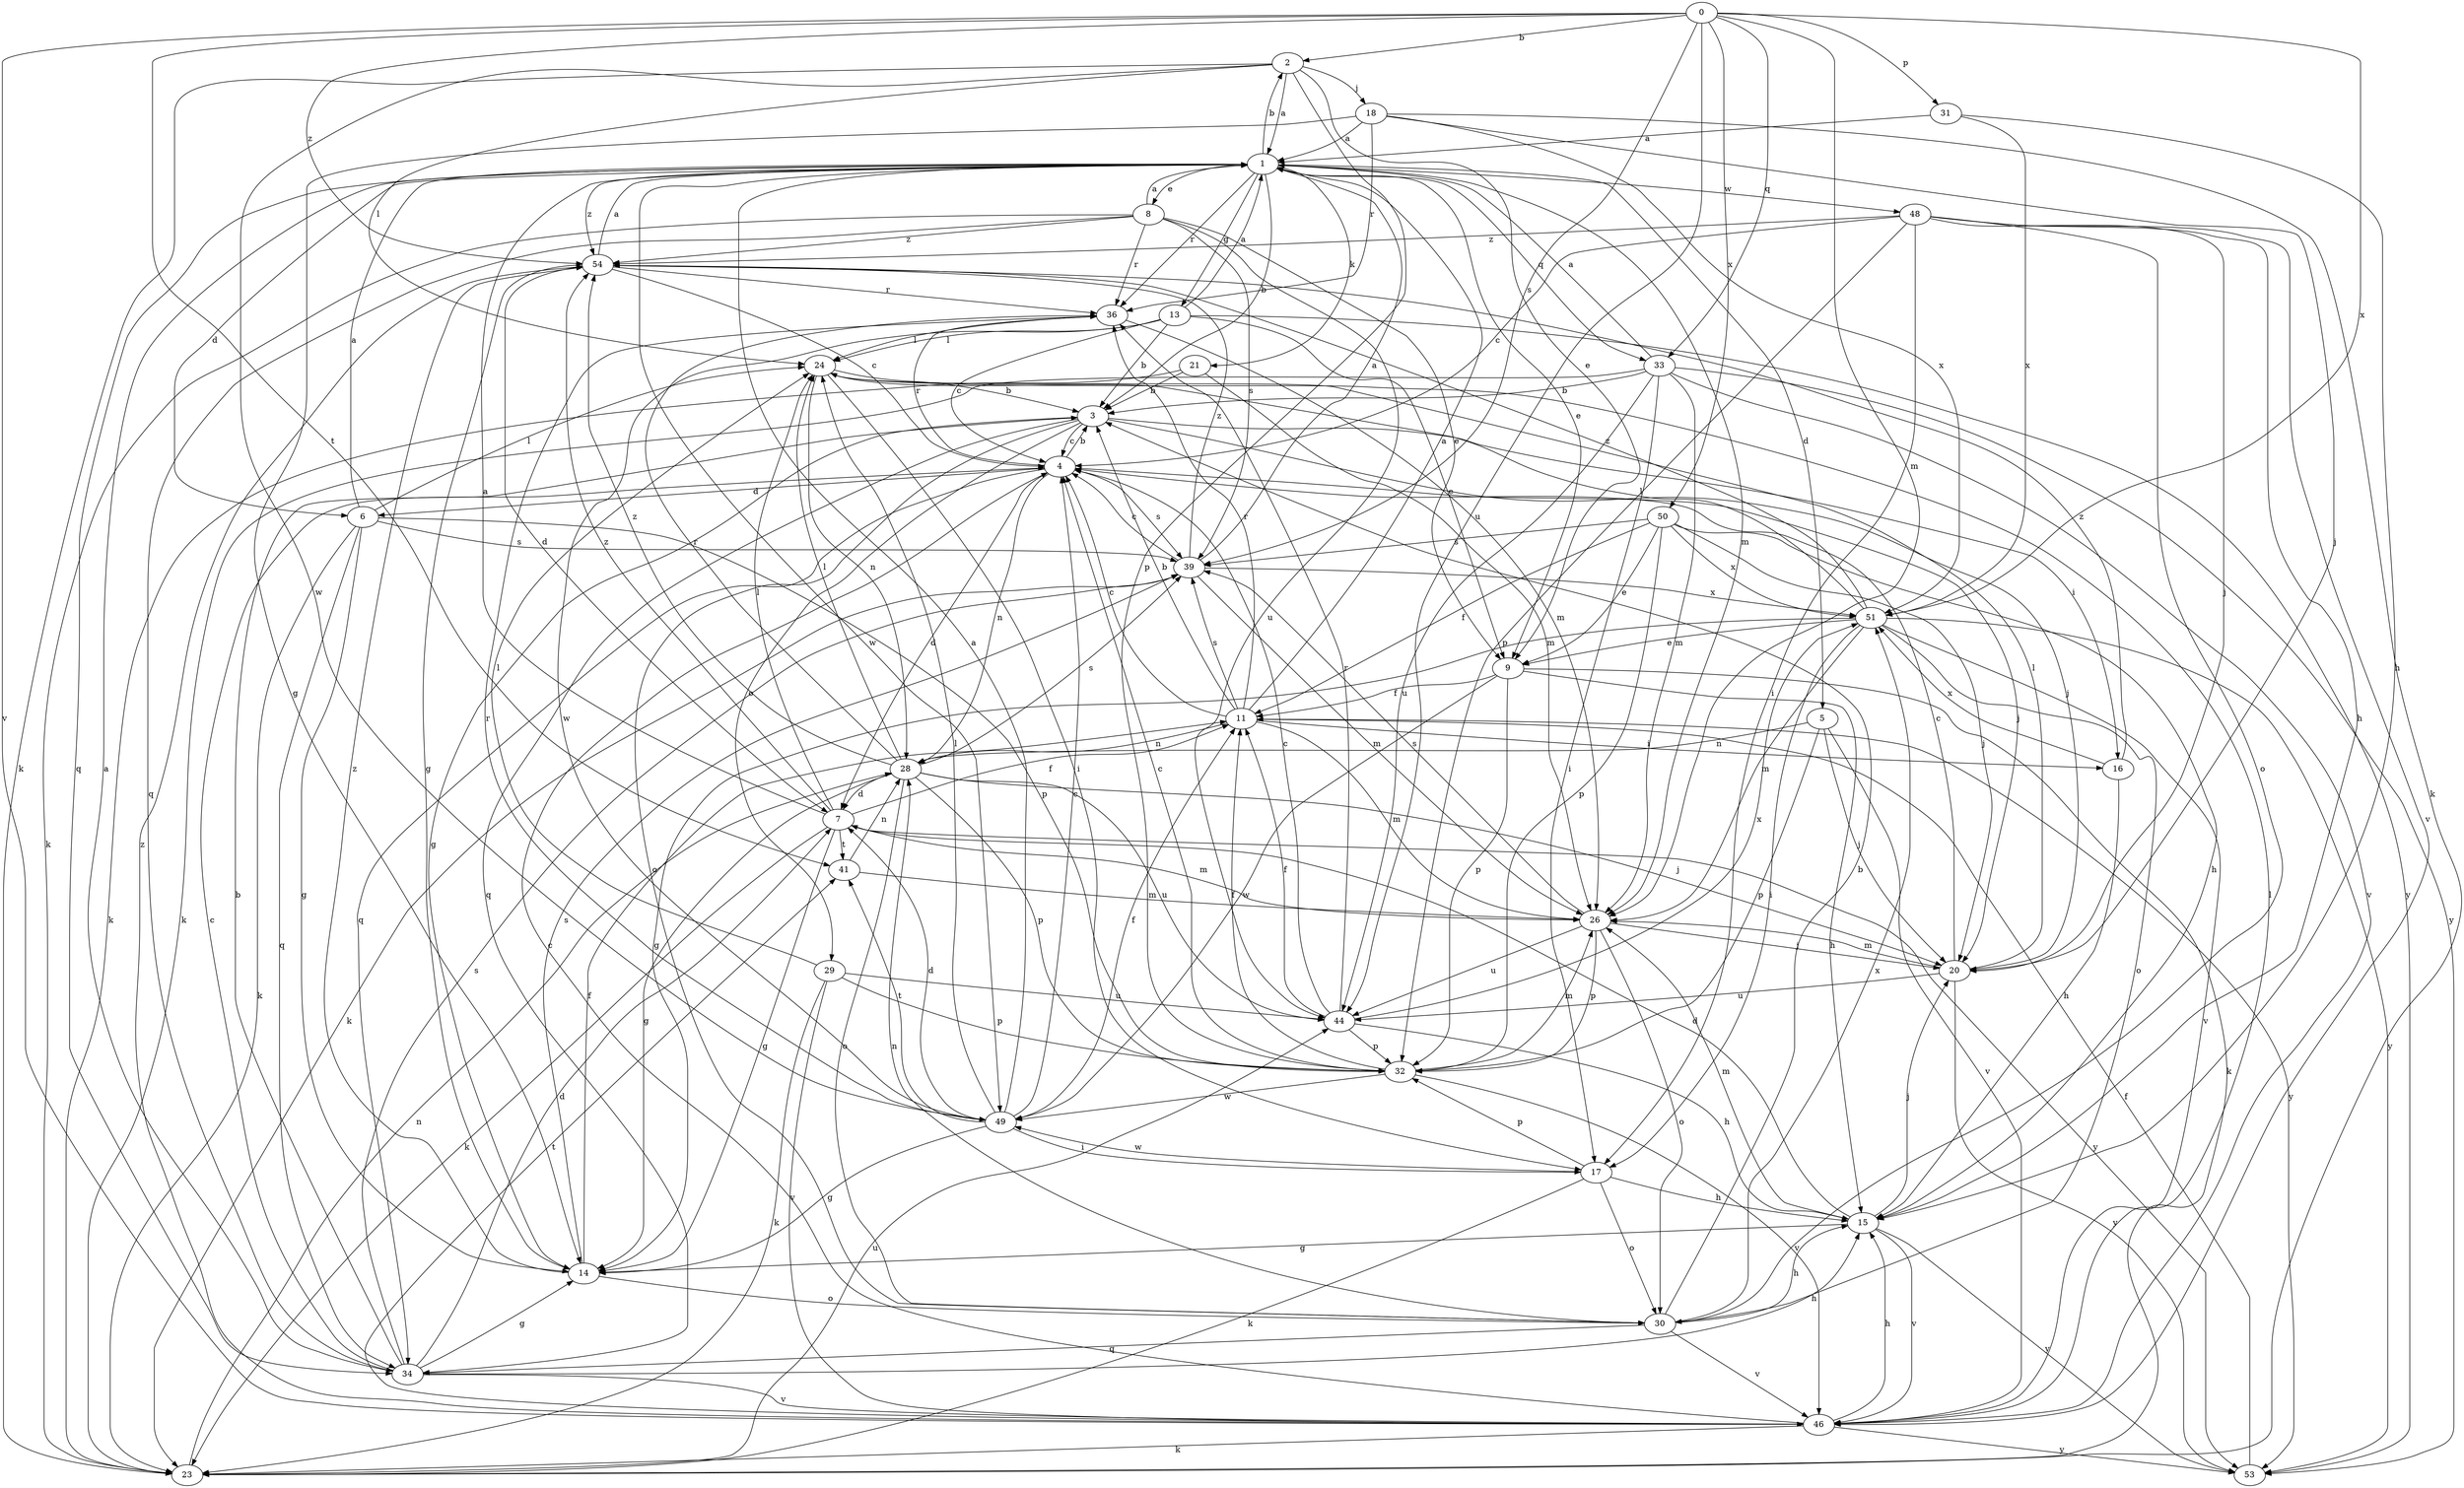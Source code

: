 strict digraph  {
0;
1;
2;
3;
4;
5;
6;
7;
8;
9;
11;
13;
14;
15;
16;
17;
18;
20;
21;
23;
24;
26;
28;
29;
30;
31;
32;
33;
34;
36;
39;
41;
44;
46;
48;
49;
50;
51;
53;
54;
0 -> 2  [label=b];
0 -> 26  [label=m];
0 -> 31  [label=p];
0 -> 33  [label=q];
0 -> 39  [label=s];
0 -> 41  [label=t];
0 -> 44  [label=u];
0 -> 46  [label=v];
0 -> 50  [label=x];
0 -> 51  [label=x];
0 -> 54  [label=z];
1 -> 2  [label=b];
1 -> 3  [label=b];
1 -> 5  [label=d];
1 -> 6  [label=d];
1 -> 8  [label=e];
1 -> 9  [label=e];
1 -> 13  [label=g];
1 -> 21  [label=k];
1 -> 26  [label=m];
1 -> 33  [label=q];
1 -> 34  [label=q];
1 -> 36  [label=r];
1 -> 48  [label=w];
1 -> 49  [label=w];
1 -> 54  [label=z];
2 -> 1  [label=a];
2 -> 9  [label=e];
2 -> 18  [label=j];
2 -> 23  [label=k];
2 -> 24  [label=l];
2 -> 32  [label=p];
2 -> 49  [label=w];
3 -> 4  [label=c];
3 -> 14  [label=g];
3 -> 16  [label=i];
3 -> 20  [label=j];
3 -> 29  [label=o];
3 -> 30  [label=o];
3 -> 34  [label=q];
4 -> 3  [label=b];
4 -> 6  [label=d];
4 -> 7  [label=d];
4 -> 20  [label=j];
4 -> 28  [label=n];
4 -> 34  [label=q];
4 -> 36  [label=r];
4 -> 39  [label=s];
5 -> 20  [label=j];
5 -> 28  [label=n];
5 -> 32  [label=p];
5 -> 46  [label=v];
6 -> 1  [label=a];
6 -> 14  [label=g];
6 -> 23  [label=k];
6 -> 24  [label=l];
6 -> 32  [label=p];
6 -> 34  [label=q];
6 -> 39  [label=s];
7 -> 1  [label=a];
7 -> 11  [label=f];
7 -> 14  [label=g];
7 -> 23  [label=k];
7 -> 24  [label=l];
7 -> 26  [label=m];
7 -> 41  [label=t];
7 -> 53  [label=y];
7 -> 54  [label=z];
8 -> 1  [label=a];
8 -> 9  [label=e];
8 -> 23  [label=k];
8 -> 34  [label=q];
8 -> 36  [label=r];
8 -> 39  [label=s];
8 -> 44  [label=u];
8 -> 54  [label=z];
9 -> 11  [label=f];
9 -> 15  [label=h];
9 -> 23  [label=k];
9 -> 32  [label=p];
9 -> 49  [label=w];
11 -> 1  [label=a];
11 -> 3  [label=b];
11 -> 4  [label=c];
11 -> 16  [label=i];
11 -> 26  [label=m];
11 -> 28  [label=n];
11 -> 36  [label=r];
11 -> 39  [label=s];
11 -> 53  [label=y];
13 -> 1  [label=a];
13 -> 3  [label=b];
13 -> 4  [label=c];
13 -> 9  [label=e];
13 -> 24  [label=l];
13 -> 49  [label=w];
13 -> 53  [label=y];
14 -> 11  [label=f];
14 -> 30  [label=o];
14 -> 39  [label=s];
14 -> 54  [label=z];
15 -> 7  [label=d];
15 -> 14  [label=g];
15 -> 20  [label=j];
15 -> 26  [label=m];
15 -> 46  [label=v];
15 -> 53  [label=y];
16 -> 15  [label=h];
16 -> 51  [label=x];
16 -> 54  [label=z];
17 -> 15  [label=h];
17 -> 23  [label=k];
17 -> 30  [label=o];
17 -> 32  [label=p];
17 -> 49  [label=w];
18 -> 1  [label=a];
18 -> 14  [label=g];
18 -> 20  [label=j];
18 -> 23  [label=k];
18 -> 36  [label=r];
18 -> 51  [label=x];
20 -> 4  [label=c];
20 -> 24  [label=l];
20 -> 26  [label=m];
20 -> 44  [label=u];
20 -> 53  [label=y];
21 -> 3  [label=b];
21 -> 23  [label=k];
21 -> 26  [label=m];
23 -> 28  [label=n];
23 -> 44  [label=u];
24 -> 3  [label=b];
24 -> 17  [label=i];
24 -> 28  [label=n];
26 -> 20  [label=j];
26 -> 30  [label=o];
26 -> 32  [label=p];
26 -> 39  [label=s];
26 -> 44  [label=u];
28 -> 7  [label=d];
28 -> 14  [label=g];
28 -> 20  [label=j];
28 -> 24  [label=l];
28 -> 30  [label=o];
28 -> 32  [label=p];
28 -> 36  [label=r];
28 -> 39  [label=s];
28 -> 44  [label=u];
28 -> 54  [label=z];
29 -> 23  [label=k];
29 -> 24  [label=l];
29 -> 32  [label=p];
29 -> 44  [label=u];
29 -> 46  [label=v];
30 -> 3  [label=b];
30 -> 15  [label=h];
30 -> 28  [label=n];
30 -> 34  [label=q];
30 -> 46  [label=v];
30 -> 51  [label=x];
31 -> 1  [label=a];
31 -> 15  [label=h];
31 -> 51  [label=x];
32 -> 4  [label=c];
32 -> 11  [label=f];
32 -> 26  [label=m];
32 -> 46  [label=v];
32 -> 49  [label=w];
33 -> 1  [label=a];
33 -> 3  [label=b];
33 -> 17  [label=i];
33 -> 23  [label=k];
33 -> 26  [label=m];
33 -> 44  [label=u];
33 -> 46  [label=v];
33 -> 53  [label=y];
34 -> 1  [label=a];
34 -> 3  [label=b];
34 -> 4  [label=c];
34 -> 7  [label=d];
34 -> 14  [label=g];
34 -> 15  [label=h];
34 -> 39  [label=s];
34 -> 46  [label=v];
36 -> 24  [label=l];
36 -> 26  [label=m];
39 -> 1  [label=a];
39 -> 4  [label=c];
39 -> 23  [label=k];
39 -> 26  [label=m];
39 -> 51  [label=x];
39 -> 54  [label=z];
41 -> 26  [label=m];
41 -> 28  [label=n];
44 -> 4  [label=c];
44 -> 11  [label=f];
44 -> 15  [label=h];
44 -> 32  [label=p];
44 -> 36  [label=r];
44 -> 51  [label=x];
46 -> 4  [label=c];
46 -> 15  [label=h];
46 -> 23  [label=k];
46 -> 24  [label=l];
46 -> 41  [label=t];
46 -> 53  [label=y];
46 -> 54  [label=z];
48 -> 4  [label=c];
48 -> 15  [label=h];
48 -> 17  [label=i];
48 -> 20  [label=j];
48 -> 30  [label=o];
48 -> 32  [label=p];
48 -> 46  [label=v];
48 -> 54  [label=z];
49 -> 1  [label=a];
49 -> 4  [label=c];
49 -> 7  [label=d];
49 -> 11  [label=f];
49 -> 14  [label=g];
49 -> 17  [label=i];
49 -> 24  [label=l];
49 -> 36  [label=r];
49 -> 41  [label=t];
50 -> 9  [label=e];
50 -> 11  [label=f];
50 -> 15  [label=h];
50 -> 20  [label=j];
50 -> 32  [label=p];
50 -> 39  [label=s];
50 -> 51  [label=x];
51 -> 9  [label=e];
51 -> 14  [label=g];
51 -> 17  [label=i];
51 -> 24  [label=l];
51 -> 26  [label=m];
51 -> 30  [label=o];
51 -> 46  [label=v];
51 -> 53  [label=y];
51 -> 54  [label=z];
53 -> 11  [label=f];
54 -> 1  [label=a];
54 -> 4  [label=c];
54 -> 7  [label=d];
54 -> 14  [label=g];
54 -> 36  [label=r];
}

